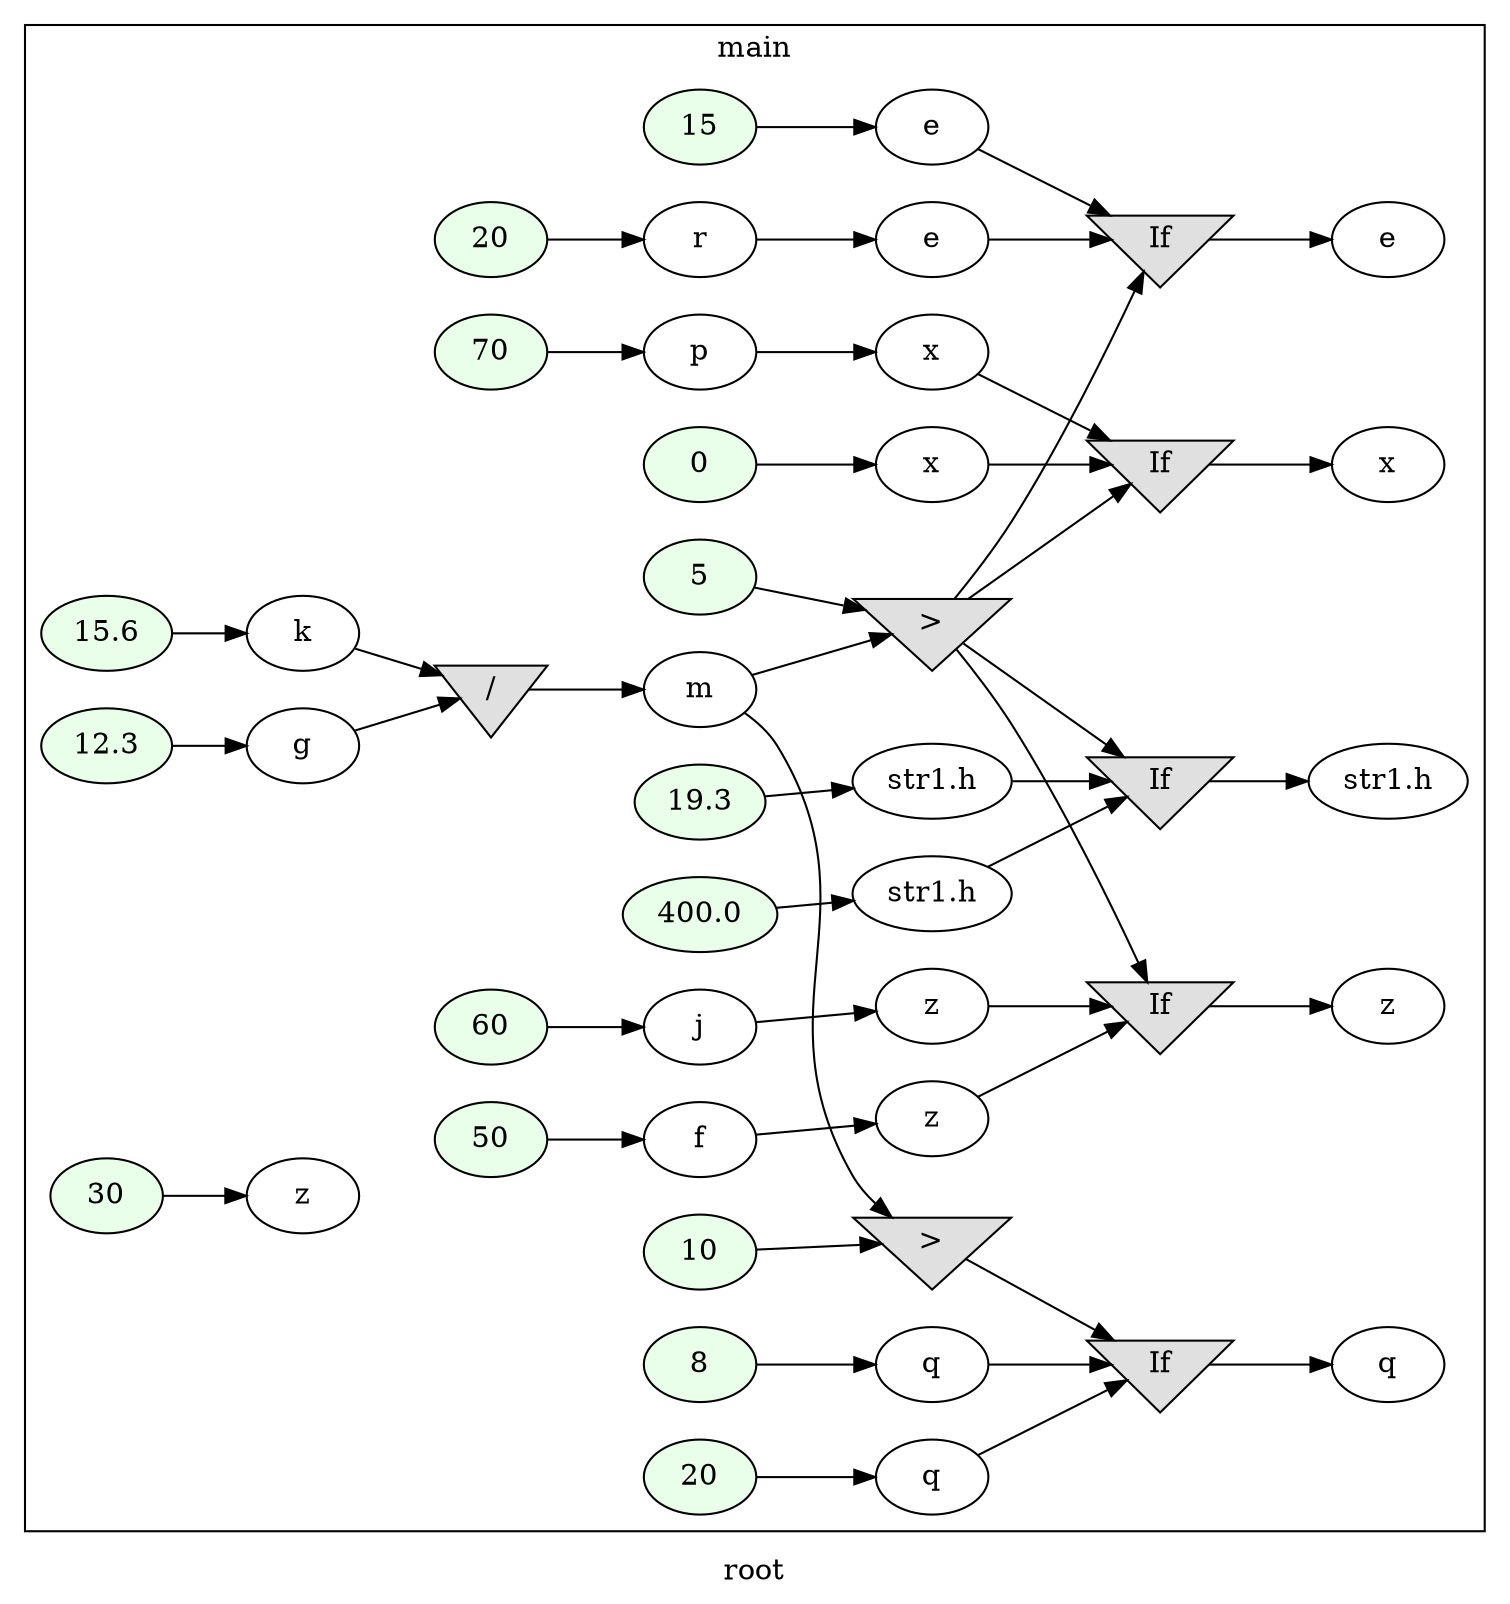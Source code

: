 digraph G
{
rankdir=LR;
label = "root";
subgraph cluster_1 {
label = "main";
parent = "G";
startinglines = "2_8_8";
	node_000003 [ label = "19.3", style=filled, fillcolor="#E9FFE9", startinglines=10 ]
	node_000004 [ label = "str1.h", startingline=10 ]
	node_000005 [ label = "12.3", style=filled, fillcolor="#E9FFE9", startinglines=13 ]
	node_000006 [ label = "g", startingline=13 ]
	node_000007 [ label = "15.6", style=filled, fillcolor="#E9FFE9", startinglines=13 ]
	node_000008 [ label = "k", startingline=13 ]
	node_000012 [ label = "/", shape=invtriangle, style=filled, fillcolor="#E0E0E0", startinglines=15 ]
	node_000014 [ label = "m", startingline=15 ]
	node_000015 [ label = "15", style=filled, fillcolor="#E9FFE9", startinglines=18 ]
	node_000016 [ label = "e", startingline=18 ]
	node_000017 [ label = "0", style=filled, fillcolor="#E9FFE9", startinglines=18 ]
	node_000018 [ label = "x", startingline=18 ]
	node_000019 [ label = "30", style=filled, fillcolor="#E9FFE9", startinglines=19 ]
	node_000020 [ label = "z", startingline=19 ]
	node_000021 [ label = "50", style=filled, fillcolor="#E9FFE9", startinglines=20 ]
	node_000022 [ label = "f", startingline=20 ]
	node_000023 [ label = "60", style=filled, fillcolor="#E9FFE9", startinglines=21 ]
	node_000024 [ label = "j", startingline=21 ]
	node_000025 [ label = "70", style=filled, fillcolor="#E9FFE9", startinglines=22 ]
	node_000026 [ label = "p", startingline=22 ]
	node_000027 [ label = "5", style=filled, fillcolor="#E9FFE9", startinglines=24 ]
	node_000028 [ label = ">", shape=invtriangle, style=filled, fillcolor="#E0E0E0", startinglines=24 ]
	node_000037 [ label = "400.0", style=filled, fillcolor="#E9FFE9", startinglines=28 ]
	node_000039 [ label = "z", startingline=28 ]
	node_000040 [ label = "x", startingline=28 ]
	node_000041 [ label = "str1.h", startingline=28 ]
	node_000045 [ label = "20", style=filled, fillcolor="#E9FFE9", startinglines=33 ]
	node_000046 [ label = "r", startingline=33 ]
	node_000049 [ label = "z", startingline=34 ]
	node_000050 [ label = "e", startingline=34 ]
	node_000051 [ label = "If", shape=invtriangle, style=filled, fillcolor="#E0E0E0", startinglines=34 ]
	node_000052 [ label = "z", startingline=34 ]
	node_000053 [ label = "If", shape=invtriangle, style=filled, fillcolor="#E0E0E0", startinglines=34 ]
	node_000054 [ label = "x", startingline=34 ]
	node_000055 [ label = "If", shape=invtriangle, style=filled, fillcolor="#E0E0E0", startinglines=34 ]
	node_000056 [ label = "str1.h", startingline=34 ]
	node_000057 [ label = "If", shape=invtriangle, style=filled, fillcolor="#E0E0E0", startinglines=34 ]
	node_000058 [ label = "e", startingline=34 ]
	node_000059 [ label = "8", style=filled, fillcolor="#E9FFE9", startinglines=37 ]
	node_000060 [ label = "q", startingline=37 ]
	node_000061 [ label = "10", style=filled, fillcolor="#E9FFE9", startinglines=38 ]
	node_000062 [ label = ">", shape=invtriangle, style=filled, fillcolor="#E0E0E0", startinglines=38 ]
	node_000064 [ label = "20", style=filled, fillcolor="#E9FFE9", startinglines=39 ]
	node_000066 [ label = "q", startingline=39 ]
	node_000067 [ label = "If", shape=invtriangle, style=filled, fillcolor="#E0E0E0", startinglines=39 ]
	node_000068 [ label = "q", startingline=39 ]
}
	node_000003 -> node_000004
	node_000004 -> node_000055
	node_000005 -> node_000006
	node_000006 -> node_000012
	node_000007 -> node_000008
	node_000008 -> node_000012
	node_000012 -> node_000014
	node_000014 -> node_000028
	node_000014 -> node_000062
	node_000015 -> node_000016
	node_000016 -> node_000057
	node_000017 -> node_000018
	node_000018 -> node_000053
	node_000019 -> node_000020
	node_000021 -> node_000022
	node_000022 -> node_000039
	node_000023 -> node_000024
	node_000024 -> node_000049
	node_000025 -> node_000026
	node_000026 -> node_000040
	node_000027 -> node_000028
	node_000028 -> node_000051
	node_000028 -> node_000053
	node_000028 -> node_000055
	node_000028 -> node_000057
	node_000037 -> node_000041
	node_000039 -> node_000051
	node_000040 -> node_000053
	node_000041 -> node_000055
	node_000045 -> node_000046
	node_000046 -> node_000050
	node_000049 -> node_000051
	node_000050 -> node_000057
	node_000051 -> node_000052
	node_000053 -> node_000054
	node_000055 -> node_000056
	node_000057 -> node_000058
	node_000059 -> node_000060
	node_000060 -> node_000067
	node_000061 -> node_000062
	node_000062 -> node_000067
	node_000064 -> node_000066
	node_000066 -> node_000067
	node_000067 -> node_000068
}
